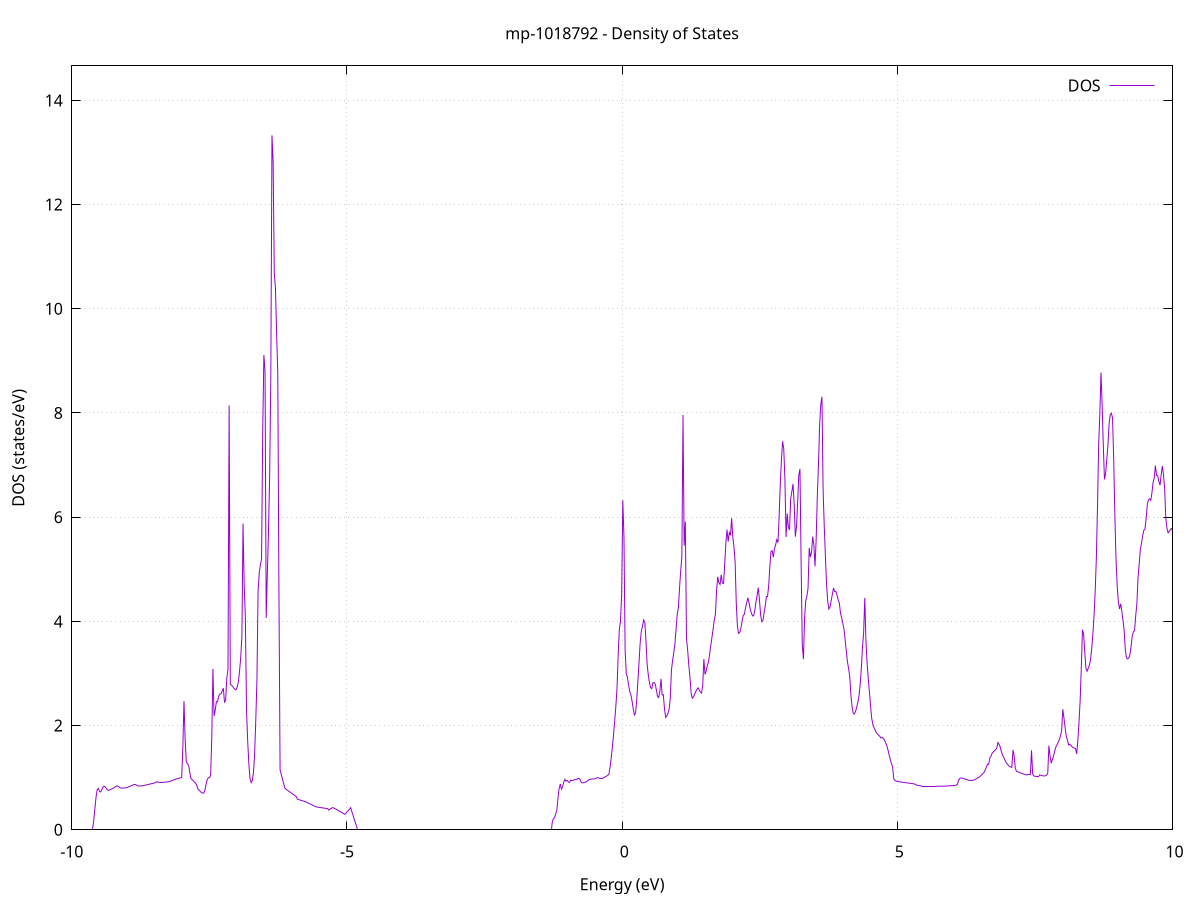 set title 'mp-1018792 - Density of States'
set xlabel 'Energy (eV)'
set ylabel 'DOS (states/eV)'
set grid
set xrange [-10:10]
set yrange [0:14.663]
set xzeroaxis lt -1
set terminal png size 800,600
set output 'mp-1018792_dos_gnuplot.png'
plot '-' using 1:2 with lines title 'DOS'
-23.024700 0.000000
-23.003600 0.000000
-22.982600 0.000000
-22.961500 0.000000
-22.940500 0.000000
-22.919500 0.000000
-22.898400 0.000000
-22.877400 0.000000
-22.856300 0.000000
-22.835300 0.000000
-22.814300 0.000000
-22.793200 0.000000
-22.772200 0.000000
-22.751200 0.000000
-22.730100 0.000000
-22.709100 0.000000
-22.688000 0.000000
-22.667000 0.000000
-22.646000 0.000000
-22.624900 0.000000
-22.603900 0.000000
-22.582900 0.000000
-22.561800 0.000000
-22.540800 0.000000
-22.519700 0.000000
-22.498700 0.000000
-22.477700 0.000000
-22.456600 0.000000
-22.435600 0.000000
-22.414500 0.000000
-22.393500 0.000000
-22.372500 0.000000
-22.351400 0.000000
-22.330400 0.000000
-22.309400 0.000000
-22.288300 0.000000
-22.267300 0.000000
-22.246200 0.000000
-22.225200 0.000000
-22.204200 0.000000
-22.183100 0.000000
-22.162100 0.000000
-22.141100 0.000000
-22.120000 0.000000
-22.099000 0.000000
-22.077900 0.000000
-22.056900 0.000000
-22.035900 0.000000
-22.014800 0.000000
-21.993800 0.000000
-21.972800 0.000000
-21.951700 0.000000
-21.930700 0.000000
-21.909600 0.000000
-21.888600 0.000000
-21.867600 0.000000
-21.846500 0.000000
-21.825500 0.000000
-21.804400 0.000000
-21.783400 0.000000
-21.762400 0.000000
-21.741300 0.000000
-21.720300 0.000000
-21.699300 0.000000
-21.678200 0.000000
-21.657200 0.000000
-21.636100 0.000000
-21.615100 0.000000
-21.594100 0.000000
-21.573000 0.000000
-21.552000 0.000000
-21.531000 0.000000
-21.509900 0.000000
-21.488900 0.000000
-21.467800 0.000000
-21.446800 0.000000
-21.425800 0.000000
-21.404700 0.000000
-21.383700 0.000000
-21.362600 0.000000
-21.341600 0.000000
-21.320600 0.000000
-21.299500 0.000000
-21.278500 0.000000
-21.257500 0.000000
-21.236400 0.000000
-21.215400 0.000000
-21.194300 0.000000
-21.173300 0.000000
-21.152300 0.000000
-21.131200 0.000000
-21.110200 40.390700
-21.089200 95.606800
-21.068100 61.400100
-21.047100 72.643700
-21.026000 94.017600
-21.005000 215.168900
-20.984000 80.020300
-20.962900 0.000000
-20.941900 0.000000
-20.920900 0.000000
-20.899800 0.000000
-20.878800 0.000000
-20.857700 0.000000
-20.836700 0.000000
-20.815700 0.000000
-20.794600 0.000000
-20.773600 0.000000
-20.752500 0.000000
-20.731500 0.000000
-20.710500 0.000000
-20.689400 0.000000
-20.668400 0.000000
-20.647400 0.000000
-20.626300 0.000000
-20.605300 0.000000
-20.584200 0.000000
-20.563200 0.000000
-20.542200 0.000000
-20.521100 0.000000
-20.500100 0.000000
-20.479100 0.000000
-20.458000 0.000000
-20.437000 0.000000
-20.415900 0.000000
-20.394900 0.000000
-20.373900 0.000000
-20.352800 0.000000
-20.331800 0.000000
-20.310700 0.000000
-20.289700 0.000000
-20.268700 0.000000
-20.247600 0.000000
-20.226600 0.000000
-20.205600 0.000000
-20.184500 0.000000
-20.163500 0.000000
-20.142400 0.000000
-20.121400 0.000000
-20.100400 0.000000
-20.079300 0.000000
-20.058300 0.000000
-20.037300 0.000000
-20.016200 0.000000
-19.995200 0.000000
-19.974100 0.000000
-19.953100 0.000000
-19.932100 0.000000
-19.911000 0.000000
-19.890000 0.000000
-19.869000 0.000000
-19.847900 0.000000
-19.826900 0.000000
-19.805800 0.000000
-19.784800 0.000000
-19.763800 0.000000
-19.742700 0.000000
-19.721700 0.000000
-19.700600 0.000000
-19.679600 0.000000
-19.658600 0.000000
-19.637500 0.000000
-19.616500 0.000000
-19.595500 0.000000
-19.574400 0.000000
-19.553400 0.000000
-19.532300 0.000000
-19.511300 0.000000
-19.490300 0.000000
-19.469200 0.000000
-19.448200 0.000000
-19.427200 0.000000
-19.406100 0.000000
-19.385100 0.000000
-19.364000 0.000000
-19.343000 0.000000
-19.322000 0.000000
-19.300900 0.000000
-19.279900 0.000000
-19.258800 0.000000
-19.237800 0.000000
-19.216800 0.000000
-19.195700 0.000000
-19.174700 0.000000
-19.153700 0.000000
-19.132600 0.000000
-19.111600 0.000000
-19.090500 0.000000
-19.069500 0.000000
-19.048500 0.000000
-19.027400 0.000000
-19.006400 0.000000
-18.985400 0.000000
-18.964300 0.000000
-18.943300 0.000000
-18.922200 0.000000
-18.901200 0.000000
-18.880200 0.000000
-18.859100 0.000000
-18.838100 0.000000
-18.817100 0.000000
-18.796000 0.000000
-18.775000 0.000000
-18.753900 0.000000
-18.732900 0.000000
-18.711900 0.000000
-18.690800 0.000000
-18.669800 0.000000
-18.648700 0.000000
-18.627700 0.000000
-18.606700 0.000000
-18.585600 0.000000
-18.564600 0.000000
-18.543600 0.000000
-18.522500 0.000000
-18.501500 0.000000
-18.480400 0.000000
-18.459400 0.000000
-18.438400 0.000000
-18.417300 0.000000
-18.396300 0.000000
-18.375300 0.000000
-18.354200 0.000000
-18.333200 0.000000
-18.312100 0.000000
-18.291100 0.000000
-18.270100 0.000000
-18.249000 0.000000
-18.228000 0.000000
-18.206900 0.000000
-18.185900 0.000000
-18.164900 0.000000
-18.143800 0.000000
-18.122800 0.000000
-18.101800 0.000000
-18.080700 0.000000
-18.059700 0.000000
-18.038600 0.000000
-18.017600 0.000000
-17.996600 0.000000
-17.975500 0.000000
-17.954500 0.000000
-17.933500 0.000000
-17.912400 0.000000
-17.891400 0.000000
-17.870300 0.000000
-17.849300 0.000000
-17.828300 0.000000
-17.807200 0.000000
-17.786200 0.000000
-17.765100 0.000000
-17.744100 0.000000
-17.723100 0.000000
-17.702000 0.000000
-17.681000 0.000000
-17.660000 0.000000
-17.638900 0.000000
-17.617900 0.000000
-17.596800 0.000000
-17.575800 0.000000
-17.554800 0.000000
-17.533700 0.000000
-17.512700 0.000000
-17.491700 0.000000
-17.470600 0.000000
-17.449600 0.000000
-17.428500 0.000000
-17.407500 0.000000
-17.386500 0.000000
-17.365400 0.000000
-17.344400 0.000000
-17.323400 0.000000
-17.302300 0.000000
-17.281300 0.000000
-17.260200 0.000000
-17.239200 0.000000
-17.218200 0.000000
-17.197100 0.000000
-17.176100 0.000000
-17.155000 0.000000
-17.134000 0.000000
-17.113000 0.000000
-17.091900 0.000000
-17.070900 0.000000
-17.049900 0.000000
-17.028800 0.000000
-17.007800 0.000000
-16.986700 0.000000
-16.965700 0.000000
-16.944700 0.000000
-16.923600 0.000000
-16.902600 0.000000
-16.881600 0.000000
-16.860500 0.000000
-16.839500 0.000000
-16.818400 0.000000
-16.797400 0.000000
-16.776400 0.000000
-16.755300 0.000000
-16.734300 0.000000
-16.713200 0.000000
-16.692200 0.000000
-16.671200 0.000000
-16.650100 0.000000
-16.629100 0.000000
-16.608100 0.000000
-16.587000 0.000000
-16.566000 0.000000
-16.544900 0.000000
-16.523900 0.000000
-16.502900 0.000000
-16.481800 0.000000
-16.460800 0.000000
-16.439800 0.000000
-16.418700 0.000000
-16.397700 0.000000
-16.376600 0.000000
-16.355600 0.000000
-16.334600 0.000000
-16.313500 0.000000
-16.292500 0.000000
-16.271500 0.000000
-16.250400 0.000000
-16.229400 0.000000
-16.208300 0.000000
-16.187300 0.000000
-16.166300 0.000000
-16.145200 0.000000
-16.124200 0.000000
-16.103100 0.000000
-16.082100 0.000000
-16.061100 0.000000
-16.040000 0.000000
-16.019000 0.000000
-15.998000 0.000000
-15.976900 0.000000
-15.955900 0.000000
-15.934800 0.000000
-15.913800 0.000000
-15.892800 0.000000
-15.871700 0.000000
-15.850700 0.000000
-15.829700 0.000000
-15.808600 0.000000
-15.787600 0.000000
-15.766500 0.000000
-15.745500 0.000000
-15.724500 0.000000
-15.703400 0.000000
-15.682400 0.000000
-15.661300 0.000000
-15.640300 0.000000
-15.619300 0.000000
-15.598200 0.000000
-15.577200 0.000000
-15.556200 0.000000
-15.535100 0.000000
-15.514100 0.000000
-15.493000 0.000000
-15.472000 0.000000
-15.451000 0.000000
-15.429900 0.000000
-15.408900 0.000000
-15.387900 0.000000
-15.366800 0.000000
-15.345800 0.000000
-15.324700 0.000000
-15.303700 0.000000
-15.282700 0.000000
-15.261600 0.000000
-15.240600 0.000000
-15.219600 0.000000
-15.198500 0.000000
-15.177500 0.000000
-15.156400 0.000000
-15.135400 0.000000
-15.114400 0.000000
-15.093300 0.000000
-15.072300 0.000000
-15.051200 0.000000
-15.030200 0.000000
-15.009200 0.000000
-14.988100 0.000000
-14.967100 0.000000
-14.946100 0.000000
-14.925000 0.000000
-14.904000 0.000000
-14.882900 0.000000
-14.861900 0.000000
-14.840900 0.000000
-14.819800 0.000000
-14.798800 0.000000
-14.777800 0.000000
-14.756700 0.000000
-14.735700 0.000000
-14.714600 0.000000
-14.693600 0.000000
-14.672600 0.000000
-14.651500 0.000000
-14.630500 0.000000
-14.609400 0.000000
-14.588400 0.000000
-14.567400 0.000000
-14.546300 0.000000
-14.525300 0.000000
-14.504300 0.000000
-14.483200 0.000000
-14.462200 0.000000
-14.441100 0.000000
-14.420100 0.000000
-14.399100 0.000000
-14.378000 0.000000
-14.357000 0.000000
-14.336000 0.000000
-14.314900 0.000000
-14.293900 0.000000
-14.272800 0.000000
-14.251800 0.000000
-14.230800 0.000000
-14.209700 0.000000
-14.188700 0.000000
-14.167700 0.000000
-14.146600 0.000000
-14.125600 0.000000
-14.104500 0.000000
-14.083500 0.000000
-14.062500 0.000000
-14.041400 0.000000
-14.020400 0.000000
-13.999300 0.000000
-13.978300 0.000000
-13.957300 0.000000
-13.936200 0.000000
-13.915200 0.000000
-13.894200 0.000000
-13.873100 0.000000
-13.852100 0.000000
-13.831000 0.000000
-13.810000 0.000000
-13.789000 0.000000
-13.767900 0.000000
-13.746900 0.000000
-13.725900 0.000000
-13.704800 0.000000
-13.683800 0.000000
-13.662700 0.000000
-13.641700 0.000000
-13.620700 0.000000
-13.599600 0.000000
-13.578600 0.000000
-13.557500 0.000000
-13.536500 0.000000
-13.515500 0.000000
-13.494400 0.000000
-13.473400 0.000000
-13.452400 0.000000
-13.431300 0.000000
-13.410300 0.000000
-13.389200 0.000000
-13.368200 0.000000
-13.347200 0.000000
-13.326100 0.000000
-13.305100 0.000000
-13.284100 0.000000
-13.263000 0.000000
-13.242000 0.000000
-13.220900 0.000000
-13.199900 0.000000
-13.178900 0.000000
-13.157800 0.000000
-13.136800 0.000000
-13.115800 0.000000
-13.094700 0.000000
-13.073700 0.000000
-13.052600 0.000000
-13.031600 0.000000
-13.010600 0.000000
-12.989500 0.000000
-12.968500 0.000000
-12.947400 0.000000
-12.926400 0.000000
-12.905400 0.000000
-12.884300 0.000000
-12.863300 0.000000
-12.842300 0.000000
-12.821200 0.000000
-12.800200 0.000000
-12.779100 0.000000
-12.758100 0.000000
-12.737100 0.000000
-12.716000 0.000000
-12.695000 0.000000
-12.674000 0.000000
-12.652900 0.000000
-12.631900 0.000000
-12.610800 0.000000
-12.589800 0.000000
-12.568800 0.000000
-12.547700 0.000000
-12.526700 0.000000
-12.505600 0.000000
-12.484600 0.000000
-12.463600 0.000000
-12.442500 0.000000
-12.421500 0.000000
-12.400500 0.000000
-12.379400 0.000000
-12.358400 0.000000
-12.337300 0.000000
-12.316300 0.000000
-12.295300 0.000000
-12.274200 0.000000
-12.253200 0.000000
-12.232200 0.000000
-12.211100 0.000000
-12.190100 0.000000
-12.169000 0.000000
-12.148000 0.000000
-12.127000 0.000000
-12.105900 0.000000
-12.084900 0.000000
-12.063900 0.000000
-12.042800 0.000000
-12.021800 0.000000
-12.000700 0.000000
-11.979700 0.000000
-11.958700 0.000000
-11.937600 0.000000
-11.916600 0.000000
-11.895500 0.000000
-11.874500 0.000000
-11.853500 0.000000
-11.832400 0.000000
-11.811400 0.000000
-11.790400 0.000000
-11.769300 0.000000
-11.748300 0.000000
-11.727200 0.000000
-11.706200 0.000000
-11.685200 0.000000
-11.664100 0.000000
-11.643100 0.000000
-11.622100 0.000000
-11.601000 0.000000
-11.580000 0.000000
-11.558900 0.000000
-11.537900 0.000000
-11.516900 0.000000
-11.495800 0.000000
-11.474800 0.000000
-11.453700 0.000000
-11.432700 0.000000
-11.411700 0.000000
-11.390600 0.000000
-11.369600 0.000000
-11.348600 0.000000
-11.327500 0.000000
-11.306500 0.000000
-11.285400 0.000000
-11.264400 0.000000
-11.243400 0.000000
-11.222300 0.000000
-11.201300 0.000000
-11.180300 0.000000
-11.159200 0.000000
-11.138200 0.000000
-11.117100 0.000000
-11.096100 0.000000
-11.075100 0.000000
-11.054000 0.000000
-11.033000 0.000000
-11.012000 0.000000
-10.990900 0.000000
-10.969900 0.000000
-10.948800 0.000000
-10.927800 0.000000
-10.906800 0.000000
-10.885700 0.000000
-10.864700 0.000000
-10.843600 0.000000
-10.822600 0.000000
-10.801600 0.000000
-10.780500 0.000000
-10.759500 0.000000
-10.738500 0.000000
-10.717400 0.000000
-10.696400 0.000000
-10.675300 0.000000
-10.654300 0.000000
-10.633300 0.000000
-10.612200 0.000000
-10.591200 0.000000
-10.570200 0.000000
-10.549100 0.000000
-10.528100 0.000000
-10.507000 0.000000
-10.486000 0.000000
-10.465000 0.000000
-10.443900 0.000000
-10.422900 0.000000
-10.401800 0.000000
-10.380800 0.000000
-10.359800 0.000000
-10.338700 0.000000
-10.317700 0.000000
-10.296700 0.000000
-10.275600 0.000000
-10.254600 0.000000
-10.233500 0.000000
-10.212500 0.000000
-10.191500 0.000000
-10.170400 0.000000
-10.149400 0.000000
-10.128400 0.000000
-10.107300 0.000000
-10.086300 0.000000
-10.065200 0.000000
-10.044200 0.000000
-10.023200 0.000000
-10.002100 0.000000
-9.981100 0.000000
-9.960100 0.000000
-9.939000 0.000000
-9.918000 0.000000
-9.896900 0.000000
-9.875900 0.000000
-9.854900 0.000000
-9.833800 0.000000
-9.812800 0.000000
-9.791700 0.000000
-9.770700 0.000000
-9.749700 0.000000
-9.728600 0.000000
-9.707600 0.000000
-9.686600 0.000000
-9.665500 0.000000
-9.644500 0.000000
-9.623400 0.017000
-9.602400 0.161600
-9.581400 0.395300
-9.560300 0.619700
-9.539300 0.767500
-9.518300 0.796500
-9.497200 0.740000
-9.476200 0.724600
-9.455100 0.768100
-9.434100 0.817400
-9.413100 0.836200
-9.392000 0.824500
-9.371000 0.791800
-9.349900 0.762700
-9.328900 0.756400
-9.307900 0.767100
-9.286800 0.777900
-9.265800 0.788600
-9.244800 0.799400
-9.223700 0.813100
-9.202700 0.829500
-9.181600 0.842400
-9.160600 0.838700
-9.139600 0.820900
-9.118500 0.804600
-9.097500 0.798600
-9.076500 0.800200
-9.055400 0.801800
-9.034400 0.803500
-9.013300 0.805900
-8.992300 0.812400
-8.971300 0.821500
-8.950200 0.831600
-8.929200 0.841200
-8.908100 0.850800
-8.887100 0.860400
-8.866100 0.869600
-8.845000 0.868500
-8.824000 0.856600
-8.803000 0.843600
-8.781900 0.838700
-8.760900 0.840200
-8.739800 0.843300
-8.718800 0.846500
-8.697800 0.849800
-8.676700 0.853900
-8.655700 0.858800
-8.634700 0.864000
-8.613600 0.869200
-8.592600 0.874300
-8.571500 0.879500
-8.550500 0.884700
-8.529500 0.889900
-8.508400 0.895100
-8.487400 0.904900
-8.466400 0.916800
-8.445300 0.919900
-8.424300 0.913400
-8.403200 0.907400
-8.382200 0.907500
-8.361200 0.909000
-8.340100 0.910500
-8.319100 0.912100
-8.298000 0.914200
-8.277000 0.917200
-8.256000 0.920400
-8.234900 0.923700
-8.213900 0.929300
-8.192900 0.937600
-8.171800 0.946500
-8.150800 0.955400
-8.129700 0.963900
-8.108700 0.971200
-8.087700 0.978000
-8.066600 0.984800
-8.045600 0.991500
-8.024600 0.998300
-8.003500 1.005100
-7.982500 1.568900
-7.961400 2.470200
-7.940400 1.722400
-7.919400 1.301200
-7.898300 1.269800
-7.877300 1.237700
-7.856200 1.100600
-7.835200 0.987400
-7.814200 0.963900
-7.793100 0.940400
-7.772100 0.917000
-7.751100 0.893500
-7.730000 0.858800
-7.709000 0.783000
-7.687900 0.759800
-7.666900 0.737300
-7.645900 0.716300
-7.624800 0.705600
-7.603800 0.701900
-7.582800 0.751700
-7.561700 0.864300
-7.540700 0.955600
-7.519600 0.995700
-7.498600 1.006100
-7.477600 1.036800
-7.456500 1.750900
-7.435500 3.087000
-7.414500 2.185800
-7.393400 2.295100
-7.372400 2.459700
-7.351300 2.456300
-7.330300 2.567700
-7.309300 2.607500
-7.288200 2.611400
-7.267200 2.663600
-7.246100 2.717900
-7.225100 2.440000
-7.204100 2.503200
-7.183000 2.912500
-7.162000 3.077200
-7.141000 8.145900
-7.119900 2.794900
-7.098900 2.776500
-7.077800 2.751300
-7.056800 2.720700
-7.035800 2.694600
-7.014700 2.690200
-6.993700 2.742900
-6.972700 2.845200
-6.951600 3.042400
-6.930600 3.311900
-6.909500 3.701200
-6.888500 5.876600
-6.867500 4.678800
-6.846400 4.086700
-6.825400 2.302700
-6.804300 1.714400
-6.783300 1.265800
-6.762300 0.990200
-6.741200 0.905000
-6.720200 0.942600
-6.699200 1.098200
-6.678100 1.445700
-6.657100 2.102100
-6.636000 2.872800
-6.615000 4.592800
-6.594000 4.927600
-6.572900 5.089500
-6.551900 5.192500
-6.530900 7.652100
-6.509800 9.112400
-6.488800 8.811400
-6.467700 4.065500
-6.446700 4.923000
-6.425700 5.741600
-6.404600 6.803000
-6.383600 8.715800
-6.362600 13.330000
-6.341500 12.819400
-6.320500 10.672400
-6.299400 10.400700
-6.278400 9.526400
-6.257400 8.777000
-6.236300 4.602500
-6.215300 1.148500
-6.194200 1.063200
-6.173200 0.977700
-6.152200 0.891900
-6.131100 0.806000
-6.110100 0.780600
-6.089100 0.764800
-6.068000 0.748900
-6.047000 0.733100
-6.025900 0.717200
-6.004900 0.701400
-5.983900 0.685500
-5.962800 0.669600
-5.941800 0.653800
-5.920800 0.637900
-5.899700 0.586200
-5.878700 0.579500
-5.857600 0.572700
-5.836600 0.566000
-5.815600 0.559300
-5.794500 0.552600
-5.773500 0.545500
-5.752400 0.537000
-5.731400 0.527700
-5.710400 0.516900
-5.689300 0.506100
-5.668300 0.495300
-5.647300 0.484500
-5.626200 0.473700
-5.605200 0.462900
-5.584100 0.452100
-5.563100 0.441300
-5.542100 0.435300
-5.521000 0.432000
-5.500000 0.428800
-5.479000 0.425600
-5.457900 0.422300
-5.436900 0.419100
-5.415800 0.415800
-5.394800 0.412600
-5.373800 0.409300
-5.352700 0.406100
-5.331700 0.377300
-5.310700 0.393000
-5.289600 0.408600
-5.268600 0.424300
-5.247500 0.422100
-5.226500 0.409600
-5.205500 0.397100
-5.184400 0.384600
-5.163400 0.372100
-5.142300 0.359600
-5.121300 0.347100
-5.100300 0.334600
-5.079200 0.322100
-5.058200 0.309500
-5.037200 0.297000
-5.016100 0.318900
-4.995100 0.345200
-4.974000 0.371500
-4.953000 0.397800
-4.932000 0.424200
-4.910900 0.347200
-4.889900 0.277000
-4.868900 0.206700
-4.847800 0.136400
-4.826800 0.066100
-4.805700 0.000000
-4.784700 0.000000
-4.763700 0.000000
-4.742600 0.000000
-4.721600 0.000000
-4.700500 0.000000
-4.679500 0.000000
-4.658500 0.000000
-4.637400 0.000000
-4.616400 0.000000
-4.595400 0.000000
-4.574300 0.000000
-4.553300 0.000000
-4.532200 0.000000
-4.511200 0.000000
-4.490200 0.000000
-4.469100 0.000000
-4.448100 0.000000
-4.427100 0.000000
-4.406000 0.000000
-4.385000 0.000000
-4.363900 0.000000
-4.342900 0.000000
-4.321900 0.000000
-4.300800 0.000000
-4.279800 0.000000
-4.258800 0.000000
-4.237700 0.000000
-4.216700 0.000000
-4.195600 0.000000
-4.174600 0.000000
-4.153600 0.000000
-4.132500 0.000000
-4.111500 0.000000
-4.090400 0.000000
-4.069400 0.000000
-4.048400 0.000000
-4.027300 0.000000
-4.006300 0.000000
-3.985300 0.000000
-3.964200 0.000000
-3.943200 0.000000
-3.922100 0.000000
-3.901100 0.000000
-3.880100 0.000000
-3.859000 0.000000
-3.838000 0.000000
-3.817000 0.000000
-3.795900 0.000000
-3.774900 0.000000
-3.753800 0.000000
-3.732800 0.000000
-3.711800 0.000000
-3.690700 0.000000
-3.669700 0.000000
-3.648600 0.000000
-3.627600 0.000000
-3.606600 0.000000
-3.585500 0.000000
-3.564500 0.000000
-3.543500 0.000000
-3.522400 0.000000
-3.501400 0.000000
-3.480300 0.000000
-3.459300 0.000000
-3.438300 0.000000
-3.417200 0.000000
-3.396200 0.000000
-3.375200 0.000000
-3.354100 0.000000
-3.333100 0.000000
-3.312000 0.000000
-3.291000 0.000000
-3.270000 0.000000
-3.248900 0.000000
-3.227900 0.000000
-3.206900 0.000000
-3.185800 0.000000
-3.164800 0.000000
-3.143700 0.000000
-3.122700 0.000000
-3.101700 0.000000
-3.080600 0.000000
-3.059600 0.000000
-3.038500 0.000000
-3.017500 0.000000
-2.996500 0.000000
-2.975400 0.000000
-2.954400 0.000000
-2.933400 0.000000
-2.912300 0.000000
-2.891300 0.000000
-2.870200 0.000000
-2.849200 0.000000
-2.828200 0.000000
-2.807100 0.000000
-2.786100 0.000000
-2.765100 0.000000
-2.744000 0.000000
-2.723000 0.000000
-2.701900 0.000000
-2.680900 0.000000
-2.659900 0.000000
-2.638800 0.000000
-2.617800 0.000000
-2.596700 0.000000
-2.575700 0.000000
-2.554700 0.000000
-2.533600 0.000000
-2.512600 0.000000
-2.491600 0.000000
-2.470500 0.000000
-2.449500 0.000000
-2.428400 0.000000
-2.407400 0.000000
-2.386400 0.000000
-2.365300 0.000000
-2.344300 0.000000
-2.323300 0.000000
-2.302200 0.000000
-2.281200 0.000000
-2.260100 0.000000
-2.239100 0.000000
-2.218100 0.000000
-2.197000 0.000000
-2.176000 0.000000
-2.155000 0.000000
-2.133900 0.000000
-2.112900 0.000000
-2.091800 0.000000
-2.070800 0.000000
-2.049800 0.000000
-2.028700 0.000000
-2.007700 0.000000
-1.986600 0.000000
-1.965600 0.000000
-1.944600 0.000000
-1.923500 0.000000
-1.902500 0.000000
-1.881500 0.000000
-1.860400 0.000000
-1.839400 0.000000
-1.818300 0.000000
-1.797300 0.000000
-1.776300 0.000000
-1.755200 0.000000
-1.734200 0.000000
-1.713200 0.000000
-1.692100 0.000000
-1.671100 0.000000
-1.650000 0.000000
-1.629000 0.000000
-1.608000 0.000000
-1.586900 0.000000
-1.565900 0.000000
-1.544800 0.000000
-1.523800 0.000000
-1.502800 0.000000
-1.481700 0.000000
-1.460700 0.000000
-1.439700 0.000000
-1.418600 0.000000
-1.397600 0.000000
-1.376500 0.000000
-1.355500 0.000000
-1.334500 0.000000
-1.313400 0.000000
-1.292400 0.000000
-1.271400 0.133600
-1.250300 0.211800
-1.229300 0.230400
-1.208200 0.298900
-1.187200 0.374700
-1.166200 0.607100
-1.145100 0.792900
-1.124100 0.877700
-1.103000 0.779900
-1.082000 0.819300
-1.061000 0.915200
-1.039900 0.969600
-1.018900 0.933400
-0.997900 0.948100
-0.976800 0.918300
-0.955800 0.909800
-0.934700 0.950700
-0.913700 0.944600
-0.892700 0.947100
-0.871600 0.961500
-0.850600 0.961700
-0.829600 0.962500
-0.808500 0.982600
-0.787500 0.988500
-0.766400 0.965900
-0.745400 0.915800
-0.724400 0.899600
-0.703300 0.901600
-0.682300 0.909100
-0.661300 0.917300
-0.640200 0.926300
-0.619200 0.947800
-0.598100 0.964400
-0.577100 0.970000
-0.556100 0.974400
-0.535000 0.975600
-0.514000 0.975100
-0.492900 0.979900
-0.471900 0.992000
-0.450900 1.003900
-0.429800 0.994800
-0.408800 0.989000
-0.387800 0.984900
-0.366700 0.984300
-0.345700 0.991500
-0.324600 1.004000
-0.303600 1.017700
-0.282600 1.031200
-0.261500 1.044600
-0.240500 1.068300
-0.219500 1.201700
-0.198400 1.377600
-0.177400 1.589200
-0.156300 1.819200
-0.135300 2.094900
-0.114300 2.373000
-0.093200 2.720300
-0.072200 3.356100
-0.051100 3.846600
-0.030100 4.004000
-0.009100 4.512300
0.012000 6.326200
0.033000 5.611900
0.054000 3.445400
0.075100 2.988300
0.096100 2.930400
0.117200 2.778800
0.138200 2.652800
0.159200 2.589900
0.180300 2.467200
0.201300 2.323200
0.222300 2.203600
0.243400 2.239200
0.264400 2.486200
0.285500 2.851400
0.306500 3.208300
0.327500 3.588400
0.348600 3.815600
0.369600 3.905100
0.390600 4.028700
0.411700 3.985800
0.432700 3.629500
0.453800 3.183100
0.474800 2.973100
0.495800 2.820000
0.516900 2.727700
0.537900 2.708800
0.559000 2.821600
0.580000 2.827100
0.601000 2.799700
0.622100 2.682100
0.643100 2.560000
0.664100 2.537900
0.685200 2.663900
0.706200 2.897100
0.727300 2.587000
0.748300 2.592900
0.769300 2.324800
0.790400 2.156100
0.811400 2.184200
0.832400 2.232200
0.853500 2.314200
0.874500 2.521600
0.895600 3.064300
0.916600 3.246400
0.937600 3.399500
0.958700 3.567000
0.979700 3.849600
1.000800 4.138000
1.021800 4.262900
1.042800 4.639800
1.063900 4.971700
1.084900 5.238600
1.105900 7.961100
1.127000 5.453400
1.148000 5.913000
1.169100 3.662900
1.190100 3.453900
1.211100 3.152600
1.232200 2.934000
1.253200 2.624300
1.274200 2.524300
1.295300 2.549900
1.316300 2.601500
1.337400 2.652300
1.358400 2.693300
1.379400 2.724900
1.400500 2.682400
1.421500 2.645600
1.442500 2.624800
1.463600 2.766000
1.484600 3.276600
1.505700 2.981800
1.526700 3.043000
1.547700 3.152400
1.568800 3.218500
1.589800 3.376000
1.610900 3.542700
1.631900 3.694300
1.652900 3.855200
1.674000 4.032400
1.695000 4.134700
1.716000 4.602000
1.737100 4.857000
1.758100 4.742400
1.779200 4.708700
1.800200 4.895800
1.821200 4.736700
1.842300 4.729000
1.863300 5.091600
1.884300 5.502000
1.905400 5.762800
1.926400 5.532900
1.947500 5.704100
1.968500 5.653400
1.989500 5.978800
2.010600 5.614700
2.031600 5.435500
2.052700 5.140500
2.073700 4.349600
2.094700 3.899800
2.115800 3.768700
2.136800 3.789200
2.157800 3.867400
2.178900 3.999200
2.199900 4.115500
2.221000 4.137000
2.242000 4.259500
2.263000 4.356400
2.284100 4.455300
2.305100 4.361300
2.326100 4.246000
2.347200 4.162400
2.368200 4.105900
2.389300 4.107000
2.410300 4.210500
2.431300 4.371500
2.452400 4.497900
2.473400 4.648000
2.494400 4.417500
2.515500 4.126200
2.536500 3.993400
2.557600 4.014900
2.578600 4.167000
2.599600 4.288900
2.620700 4.478000
2.641700 4.476400
2.662800 4.687000
2.683800 5.054200
2.704800 5.343400
2.725900 5.356400
2.746900 5.232300
2.767900 5.397500
2.789000 5.467600
2.810000 5.569100
2.831100 5.514000
2.852100 5.998000
2.873100 6.637800
2.894200 7.092500
2.915200 7.455300
2.936200 7.319300
2.957300 6.745100
2.978300 5.620900
2.999400 6.068000
3.020400 5.805300
3.041400 5.758100
3.062500 6.355100
3.083500 6.489700
3.104600 6.637100
3.125600 6.268200
3.146600 5.626700
3.167700 5.810600
3.188700 6.274100
3.209700 6.809800
3.230800 6.926600
3.251800 5.134900
3.272900 3.545600
3.293900 3.274600
3.314900 4.073700
3.336000 4.394700
3.357000 4.481900
3.378000 4.637700
3.399100 5.410300
3.420100 5.234100
3.441200 5.328900
3.462200 5.626100
3.483200 5.472200
3.504300 5.057100
3.525300 5.575000
3.546300 6.401900
3.567400 7.019200
3.588400 7.779600
3.609500 8.160700
3.630500 8.311700
3.651500 6.523300
3.672600 5.811000
3.693600 5.247000
3.714700 4.697700
3.735700 4.379400
3.756700 4.236100
3.777800 4.280000
3.798800 4.401900
3.819800 4.518600
3.840900 4.641600
3.861900 4.573900
3.883000 4.573600
3.904000 4.505700
3.925000 4.416700
3.946100 4.354700
3.967100 4.162200
3.988100 4.068000
4.009200 3.965600
4.030200 3.856100
4.051300 3.654900
4.072300 3.431200
4.093300 3.229800
4.114400 3.094700
4.135400 2.947600
4.156500 2.583500
4.177500 2.362300
4.198500 2.239600
4.219600 2.223900
4.240600 2.273900
4.261600 2.348100
4.282700 2.447500
4.303700 2.571600
4.324800 2.789300
4.345800 3.089300
4.366800 3.504200
4.387900 3.776500
4.408900 4.449600
4.429900 3.621300
4.451000 3.194500
4.472000 2.897300
4.493100 2.640800
4.514100 2.368300
4.535100 2.135900
4.556200 2.023800
4.577200 1.960300
4.598200 1.910400
4.619300 1.862400
4.640300 1.838000
4.661400 1.815400
4.682400 1.791900
4.703400 1.762600
4.724500 1.773900
4.745500 1.755200
4.766600 1.719800
4.787600 1.671100
4.808600 1.615500
4.829700 1.532500
4.850700 1.439600
4.871700 1.348900
4.892800 1.272300
4.913800 1.211100
4.934900 0.980100
4.955900 0.949100
4.976900 0.936700
4.998000 0.927700
5.019000 0.923200
5.040000 0.919600
5.061100 0.916600
5.082100 0.913600
5.103200 0.910700
5.124200 0.907700
5.145200 0.904600
5.166300 0.901400
5.187300 0.898600
5.208400 0.895900
5.229400 0.893100
5.250400 0.889800
5.271500 0.886300
5.292500 0.882600
5.313500 0.879500
5.334600 0.866900
5.355600 0.855200
5.376700 0.852900
5.397700 0.849100
5.418700 0.844000
5.439800 0.836600
5.460800 0.829500
5.481800 0.830400
5.502900 0.831200
5.523900 0.831800
5.545000 0.831900
5.566000 0.831900
5.587000 0.830600
5.608100 0.828600
5.629100 0.829600
5.650100 0.830600
5.671200 0.831700
5.692200 0.832900
5.713300 0.834300
5.734300 0.835800
5.755300 0.837100
5.776400 0.837600
5.797400 0.837400
5.818500 0.837200
5.839500 0.837000
5.860500 0.838100
5.881600 0.838500
5.902600 0.839800
5.923600 0.841700
5.944700 0.843700
5.965700 0.845600
5.986800 0.847500
6.007800 0.849500
6.028800 0.851400
6.049900 0.853300
6.070900 0.855600
6.091900 0.870500
6.113000 0.948200
6.134000 0.983800
6.155100 0.993700
6.176100 0.992500
6.197100 0.985000
6.218200 0.977300
6.239200 0.970300
6.260300 0.964000
6.281300 0.955100
6.302300 0.950200
6.323400 0.947500
6.344400 0.946800
6.365400 0.948100
6.386500 0.952100
6.407500 0.963500
6.428600 0.974800
6.449600 0.986200
6.470600 0.999000
6.491700 1.013500
6.512700 1.033600
6.533700 1.055200
6.554800 1.076700
6.575800 1.102500
6.596900 1.145200
6.617900 1.206700
6.638900 1.259200
6.660000 1.255100
6.681000 1.381600
6.702000 1.410600
6.723100 1.470900
6.744100 1.494300
6.765200 1.517200
6.786200 1.539100
6.807200 1.570000
6.828300 1.676300
6.849300 1.640200
6.870400 1.585100
6.891400 1.497800
6.912400 1.433000
6.933500 1.391100
6.954500 1.337800
6.975500 1.296800
6.996600 1.262800
7.017600 1.235800
7.038700 1.215700
7.059700 1.204800
7.080700 1.198000
7.101800 1.533300
7.122800 1.411900
7.143800 1.185300
7.164900 1.123900
7.185900 1.114400
7.207000 1.105300
7.228000 1.096400
7.249000 1.087900
7.270100 1.079800
7.291100 1.071900
7.312200 1.064400
7.333200 1.057100
7.354200 1.050300
7.375300 1.065400
7.396300 1.061900
7.417300 1.058800
7.438400 1.524700
7.459400 1.068700
7.480500 1.032300
7.501500 1.028600
7.522500 1.025100
7.543600 1.021600
7.564600 1.017900
7.585600 1.053400
7.606700 1.047100
7.627700 1.041000
7.648800 1.035700
7.669800 1.032800
7.690800 1.035200
7.711900 1.049500
7.732900 1.078800
7.754000 1.613500
7.775000 1.418200
7.796000 1.277000
7.817100 1.347000
7.838100 1.416500
7.859100 1.510600
7.880200 1.586300
7.901200 1.631200
7.922300 1.679200
7.943300 1.730500
7.964300 1.799300
7.985400 1.902300
8.006400 2.315000
8.027400 2.149500
8.048500 1.965300
8.069500 1.791400
8.090600 1.723700
8.111600 1.628900
8.132600 1.641300
8.153700 1.615000
8.174700 1.593500
8.195700 1.577600
8.216800 1.568200
8.237800 1.558500
8.258900 1.456900
8.279900 1.707000
8.300900 2.063300
8.322000 2.477300
8.343000 3.111700
8.364100 3.841000
8.385100 3.751400
8.406100 3.408700
8.427200 3.097500
8.448200 3.043200
8.469200 3.099800
8.490300 3.157700
8.511300 3.274100
8.532400 3.478000
8.553400 3.757600
8.574400 4.108600
8.595500 4.582500
8.616500 5.219000
8.637500 6.218000
8.658600 7.405900
8.679600 7.981100
8.700700 8.775200
8.721700 8.149100
8.742700 7.373100
8.763800 6.725800
8.784800 6.836500
8.805900 7.107100
8.826900 7.379300
8.847900 7.790400
8.869000 7.966800
8.890000 7.995600
8.911000 7.902800
8.932100 7.072300
8.953100 6.022500
8.974200 5.175700
8.995200 4.680000
9.016200 4.370900
9.037300 4.238800
9.058300 4.337600
9.079300 4.198700
9.100400 4.021200
9.121400 3.825800
9.142500 3.455900
9.163500 3.303000
9.184500 3.279700
9.205600 3.299900
9.226600 3.359600
9.247600 3.521100
9.268700 3.720900
9.289700 3.803100
9.310800 3.823000
9.331800 4.113200
9.352800 4.335800
9.373900 4.842700
9.394900 5.101400
9.416000 5.376500
9.437000 5.505100
9.458000 5.643600
9.479100 5.749300
9.500100 5.774300
9.521100 5.973200
9.542200 6.240700
9.563200 6.333000
9.584300 6.352300
9.605300 6.323800
9.626300 6.467300
9.647400 6.665900
9.668400 6.760000
9.689400 6.989500
9.710500 6.800300
9.731500 6.796700
9.752600 6.680000
9.773600 6.615900
9.794600 6.819500
9.815700 6.983100
9.836700 6.814100
9.857800 6.531400
9.878800 5.972600
9.899800 5.786500
9.920900 5.699700
9.941900 5.731100
9.962900 5.768100
9.984000 5.784300
10.005000 5.727100
10.026100 5.722400
10.047100 5.437400
10.068100 5.276700
10.089200 5.156400
10.110200 4.949800
10.131200 4.801400
10.152300 4.636500
10.173300 4.696300
10.194400 5.132300
10.215400 5.282100
10.236400 5.258900
10.257500 5.256100
10.278500 5.387800
10.299500 5.319900
10.320600 5.347100
10.341600 5.389300
10.362700 5.487100
10.383700 5.616300
10.404700 5.860400
10.425800 5.847900
10.446800 5.587300
10.467900 5.571800
10.488900 6.635000
10.509900 6.368800
10.531000 6.223100
10.552000 6.694600
10.573000 7.674500
10.594100 7.899600
10.615100 6.430500
10.636200 5.878000
10.657200 5.735400
10.678200 5.460900
10.699300 5.229600
10.720300 4.972100
10.741300 4.516700
10.762400 4.553400
10.783400 4.524700
10.804500 4.622500
10.825500 4.640400
10.846500 4.723000
10.867600 5.202100
10.888600 5.546500
10.909700 5.408700
10.930700 5.907800
10.951700 6.908000
10.972800 9.263400
10.993800 8.196800
11.014800 8.668000
11.035900 7.578000
11.056900 6.743200
11.078000 6.244200
11.099000 5.682300
11.120000 5.274800
11.141100 5.038100
11.162100 4.894100
11.183100 4.767600
11.204200 4.703200
11.225200 4.686200
11.246300 4.653400
11.267300 4.618800
11.288300 4.830500
11.309400 4.999500
11.330400 5.309200
11.351400 5.635500
11.372500 6.274300
11.393500 6.869800
11.414600 7.476300
11.435600 7.907000
11.456600 7.185800
11.477700 6.671700
11.498700 6.294100
11.519800 7.197600
11.540800 6.164400
11.561800 5.732600
11.582900 5.637000
11.603900 5.944400
11.624900 6.588000
11.646000 7.795700
11.667000 6.275800
11.688100 5.454300
11.709100 5.196600
11.730100 5.056700
11.751200 4.959500
11.772200 4.858400
11.793200 4.501700
11.814300 4.283800
11.835300 4.375500
11.856400 4.418600
11.877400 4.624400
11.898400 4.455000
11.919500 4.462400
11.940500 4.642500
11.961600 4.832200
11.982600 4.654100
12.003600 4.337000
12.024700 4.020600
12.045700 4.042800
12.066700 3.819100
12.087800 3.483900
12.108800 3.234000
12.129900 3.089100
12.150900 2.992000
12.171900 2.922200
12.193000 2.753800
12.214000 2.555800
12.235000 2.530500
12.256100 2.534400
12.277100 2.592100
12.298200 2.701300
12.319200 2.870600
12.340200 3.082000
12.361300 3.354400
12.382300 2.995700
12.403300 2.865700
12.424400 3.130600
12.445400 3.738100
12.466500 3.531800
12.487500 2.632200
12.508500 2.263000
12.529600 2.314100
12.550600 2.478700
12.571700 2.359800
12.592700 2.240400
12.613700 2.210100
12.634800 2.185700
12.655800 2.145100
12.676800 2.076800
12.697900 1.987900
12.718900 1.827400
12.740000 1.719900
12.761000 1.722800
12.782000 1.728200
12.803100 1.734000
12.824100 1.724800
12.845100 1.746100
12.866200 1.797100
12.887200 1.807000
12.908300 1.816200
12.929300 1.833900
12.950300 1.847800
12.971400 1.862200
12.992400 1.900900
13.013500 1.924100
13.034500 1.912100
13.055500 1.888600
13.076600 1.827500
13.097600 1.743200
13.118600 1.752500
13.139700 1.780300
13.160700 1.782800
13.181800 1.736800
13.202800 1.679300
13.223800 1.629500
13.244900 1.602900
13.265900 1.637000
13.286900 1.799800
13.308000 2.000300
13.329000 2.224000
13.350100 2.489600
13.371100 2.699100
13.392100 2.857900
13.413200 3.062600
13.434200 3.262400
13.455200 3.489700
13.476300 3.581600
13.497300 3.677200
13.518400 3.759700
13.539400 3.826200
13.560400 3.880800
13.581500 3.896000
13.602500 3.857700
13.623600 3.669900
13.644600 3.480200
13.665600 3.295300
13.686700 3.208800
13.707700 3.218600
13.728700 3.308700
13.749800 3.109300
13.770800 2.918100
13.791900 2.695400
13.812900 2.601700
13.833900 2.751500
13.855000 2.942500
13.876000 3.231100
13.897000 3.458500
13.918100 3.721400
13.939100 4.143000
13.960200 4.656300
13.981200 4.703800
14.002200 4.208800
14.023300 3.881100
14.044300 3.725700
14.065400 3.593200
14.086400 3.483800
14.107400 3.386600
14.128500 3.246500
14.149500 3.151000
14.170500 3.075400
14.191600 3.013000
14.212600 2.877500
14.233700 2.809300
14.254700 2.683200
14.275700 2.484200
14.296800 2.369400
14.317800 2.365700
14.338800 2.498600
14.359900 2.571500
14.380900 2.531200
14.402000 2.582600
14.423000 2.768600
14.444000 2.872900
14.465100 2.985100
14.486100 3.145200
14.507100 3.254000
14.528200 3.468900
14.549200 3.544900
14.570300 3.614800
14.591300 3.616600
14.612300 3.691400
14.633400 3.655200
14.654400 3.576400
14.675500 3.481800
14.696500 3.372400
14.717500 3.330500
14.738600 3.338600
14.759600 3.249300
14.780600 3.296800
14.801700 4.293600
14.822700 3.936600
14.843800 3.977900
14.864800 3.859700
14.885800 3.692900
14.906900 3.803000
14.927900 4.201000
14.948900 4.684700
14.970000 5.314200
14.991000 5.807300
15.012100 5.917800
15.033100 5.802900
15.054100 5.560000
15.075200 5.363200
15.096200 5.274300
15.117300 5.153000
15.138300 5.054800
15.159300 4.887000
15.180400 4.454400
15.201400 3.912400
15.222400 3.499500
15.243500 3.199700
15.264500 3.030400
15.285600 2.955000
15.306600 2.922700
15.327600 2.766700
15.348700 2.682800
15.369700 2.628300
15.390700 2.674300
15.411800 2.745600
15.432800 2.720400
15.453900 2.769600
15.474900 2.859900
15.495900 3.054900
15.517000 3.298200
15.538000 3.566900
15.559100 3.878000
15.580100 4.260500
15.601100 4.507000
15.622200 4.691800
15.643200 4.602900
15.664200 4.490800
15.685300 4.465500
15.706300 4.438000
15.727400 4.371100
15.748400 4.262600
15.769400 4.113600
15.790500 3.889400
15.811500 3.648100
15.832500 3.294800
15.853600 3.085100
15.874600 3.008600
15.895700 3.010700
15.916700 3.046100
15.937700 3.098600
15.958800 3.079000
15.979800 3.052000
16.000800 2.972400
16.021900 2.886800
16.042900 2.847800
16.064000 2.789600
16.085000 2.771400
16.106000 2.784700
16.127100 2.821300
16.148100 2.890500
16.169200 3.047900
16.190200 3.061000
16.211200 3.111600
16.232300 3.143900
16.253300 3.169000
16.274300 3.090700
16.295400 2.988700
16.316400 2.911700
16.337500 2.810700
16.358500 2.732300
16.379500 2.689800
16.400600 2.670200
16.421600 2.640600
16.442600 2.603200
16.463700 2.548600
16.484700 2.412700
16.505800 2.309300
16.526800 2.184900
16.547800 2.066900
16.568900 1.943500
16.589900 1.781800
16.611000 1.650800
16.632000 1.519200
16.653000 1.391900
16.674100 1.265200
16.695100 1.146400
16.716100 1.042800
16.737200 0.940600
16.758200 0.853800
16.779300 0.757600
16.800300 0.652400
16.821300 0.567300
16.842400 0.492800
16.863400 0.417300
16.884400 0.355400
16.905500 0.274900
16.926500 0.127000
16.947600 0.054200
16.968600 0.034300
16.989600 0.021200
17.010700 0.013600
17.031700 0.008500
17.052700 0.005000
17.073800 0.002800
17.094800 0.001300
17.115900 0.000400
17.136900 0.000000
17.157900 0.000000
17.179000 0.000000
17.200000 0.000000
17.221100 0.000000
17.242100 0.000000
17.263100 0.000000
17.284200 0.000000
17.305200 0.000000
17.326200 0.000000
17.347300 0.000000
17.368300 0.000000
17.389400 0.000000
17.410400 0.000000
17.431400 0.000000
17.452500 0.000000
17.473500 0.000000
17.494500 0.000000
17.515600 0.000000
17.536600 0.000000
17.557700 0.000000
17.578700 0.000000
17.599700 0.000000
17.620800 0.000000
17.641800 0.000000
17.662900 0.000000
17.683900 0.000000
17.704900 0.000000
17.726000 0.000000
17.747000 0.000000
17.768000 0.000000
17.789100 0.000000
17.810100 0.000000
17.831200 0.000000
17.852200 0.000000
17.873200 0.000000
17.894300 0.000000
17.915300 0.000000
17.936300 0.000000
17.957400 0.000000
17.978400 0.000000
17.999500 0.000000
18.020500 0.000000
18.041500 0.000000
18.062600 0.000000
18.083600 0.000000
18.104600 0.000000
18.125700 0.000000
18.146700 0.000000
18.167800 0.000000
18.188800 0.000000
18.209800 0.000000
18.230900 0.000000
18.251900 0.000000
18.273000 0.000000
18.294000 0.000000
18.315000 0.000000
18.336100 0.000000
18.357100 0.000000
18.378100 0.000000
18.399200 0.000000
18.420200 0.000000
18.441300 0.000000
18.462300 0.000000
18.483300 0.000000
18.504400 0.000000
18.525400 0.000000
18.546400 0.000000
18.567500 0.000000
18.588500 0.000000
18.609600 0.000000
18.630600 0.000000
18.651600 0.000000
18.672700 0.000000
18.693700 0.000000
18.714800 0.000000
18.735800 0.000000
18.756800 0.000000
18.777900 0.000000
18.798900 0.000000
18.819900 0.000000
18.841000 0.000000
18.862000 0.000000
18.883100 0.000000
18.904100 0.000000
18.925100 0.000000
18.946200 0.000000
18.967200 0.000000
18.988200 0.000000
19.009300 0.000000
19.030300 0.000000
19.051400 0.000000
e
